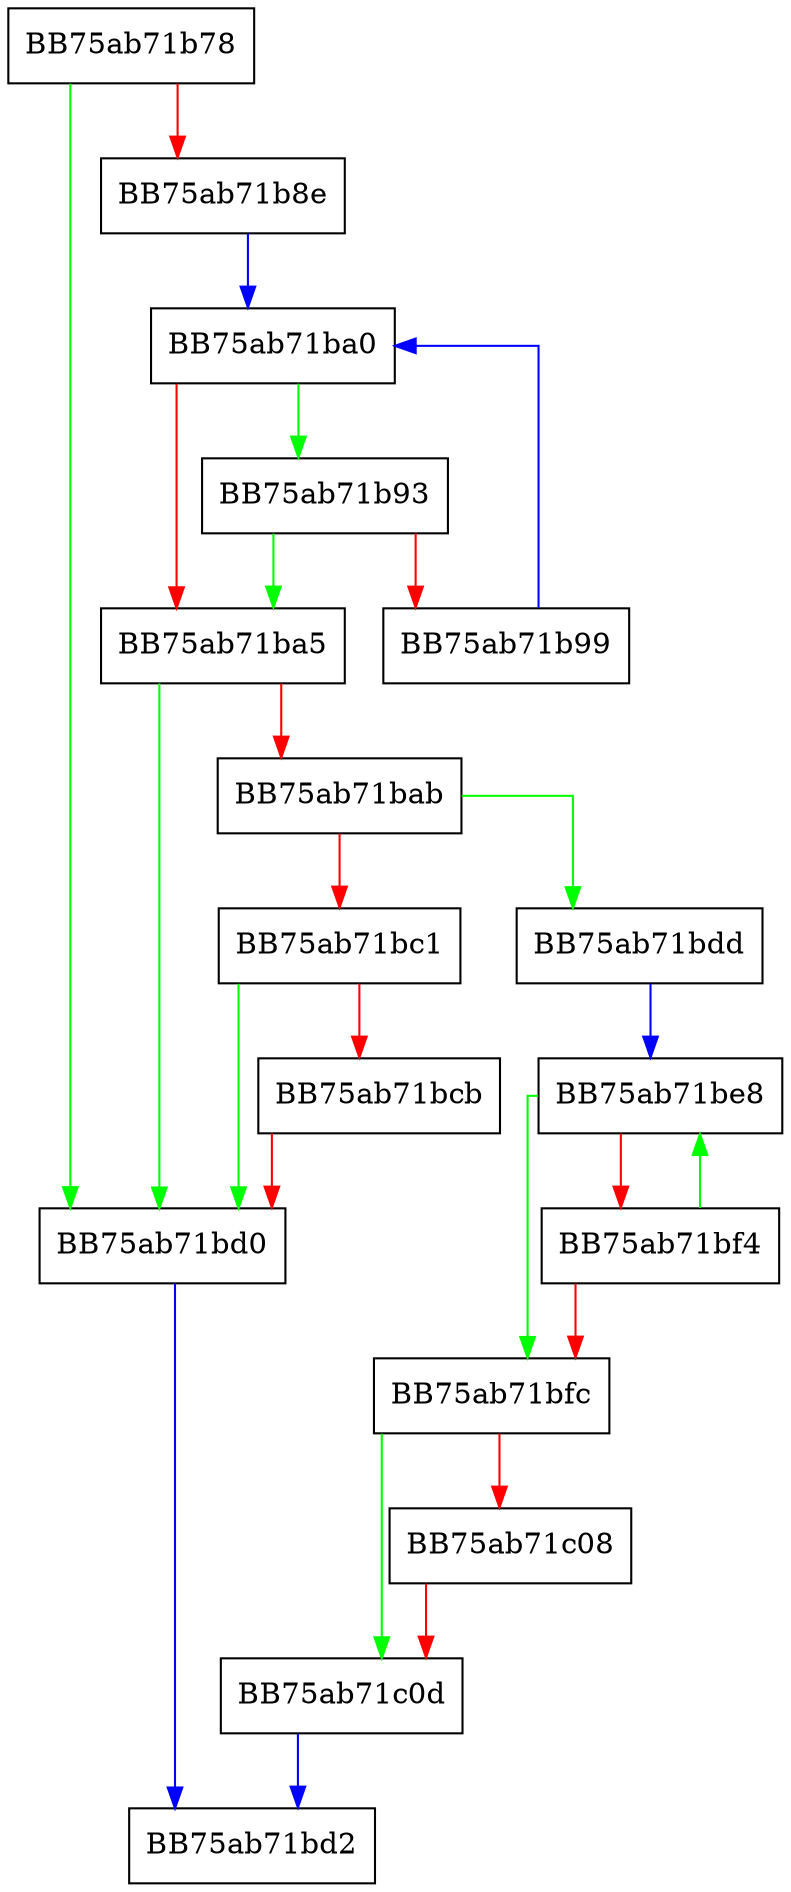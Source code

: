 digraph scfnIsExpandableEnv {
  node [shape="box"];
  graph [splines=ortho];
  BB75ab71b78 -> BB75ab71bd0 [color="green"];
  BB75ab71b78 -> BB75ab71b8e [color="red"];
  BB75ab71b8e -> BB75ab71ba0 [color="blue"];
  BB75ab71b93 -> BB75ab71ba5 [color="green"];
  BB75ab71b93 -> BB75ab71b99 [color="red"];
  BB75ab71b99 -> BB75ab71ba0 [color="blue"];
  BB75ab71ba0 -> BB75ab71b93 [color="green"];
  BB75ab71ba0 -> BB75ab71ba5 [color="red"];
  BB75ab71ba5 -> BB75ab71bd0 [color="green"];
  BB75ab71ba5 -> BB75ab71bab [color="red"];
  BB75ab71bab -> BB75ab71bdd [color="green"];
  BB75ab71bab -> BB75ab71bc1 [color="red"];
  BB75ab71bc1 -> BB75ab71bd0 [color="green"];
  BB75ab71bc1 -> BB75ab71bcb [color="red"];
  BB75ab71bcb -> BB75ab71bd0 [color="red"];
  BB75ab71bd0 -> BB75ab71bd2 [color="blue"];
  BB75ab71bdd -> BB75ab71be8 [color="blue"];
  BB75ab71be8 -> BB75ab71bfc [color="green"];
  BB75ab71be8 -> BB75ab71bf4 [color="red"];
  BB75ab71bf4 -> BB75ab71be8 [color="green"];
  BB75ab71bf4 -> BB75ab71bfc [color="red"];
  BB75ab71bfc -> BB75ab71c0d [color="green"];
  BB75ab71bfc -> BB75ab71c08 [color="red"];
  BB75ab71c08 -> BB75ab71c0d [color="red"];
  BB75ab71c0d -> BB75ab71bd2 [color="blue"];
}